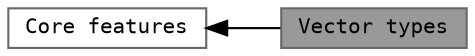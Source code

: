 digraph "Vector types"
{
 // LATEX_PDF_SIZE
  bgcolor="transparent";
  edge [fontname=Terminal,fontsize=10,labelfontname=Helvetica,labelfontsize=10];
  node [fontname=Terminal,fontsize=10,shape=box,height=0.2,width=0.4];
  rankdir=LR;
  Node2 [label="Core features",height=0.2,width=0.4,color="grey40", fillcolor="white", style="filled",URL="$group__core.html",tooltip="Features that implement in C++ the GLSL specification as closely as possible."];
  Node1 [label="Vector types",height=0.2,width=0.4,color="gray40", fillcolor="grey60", style="filled", fontcolor="black",tooltip=" "];
  Node2->Node1 [shape=plaintext, dir="back", style="solid"];
}
